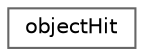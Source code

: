 digraph "Graphical Class Hierarchy"
{
 // LATEX_PDF_SIZE
  bgcolor="transparent";
  edge [fontname=Helvetica,fontsize=10,labelfontname=Helvetica,labelfontsize=10];
  node [fontname=Helvetica,fontsize=10,shape=box,height=0.2,width=0.4];
  rankdir="LR";
  Node0 [id="Node000000",label="objectHit",height=0.2,width=0.4,color="grey40", fillcolor="white", style="filled",URL="$classFoam_1_1objectHit.html",tooltip="This class describes a combination of target object index and success flag. Behaves somewhat like std..."];
}
